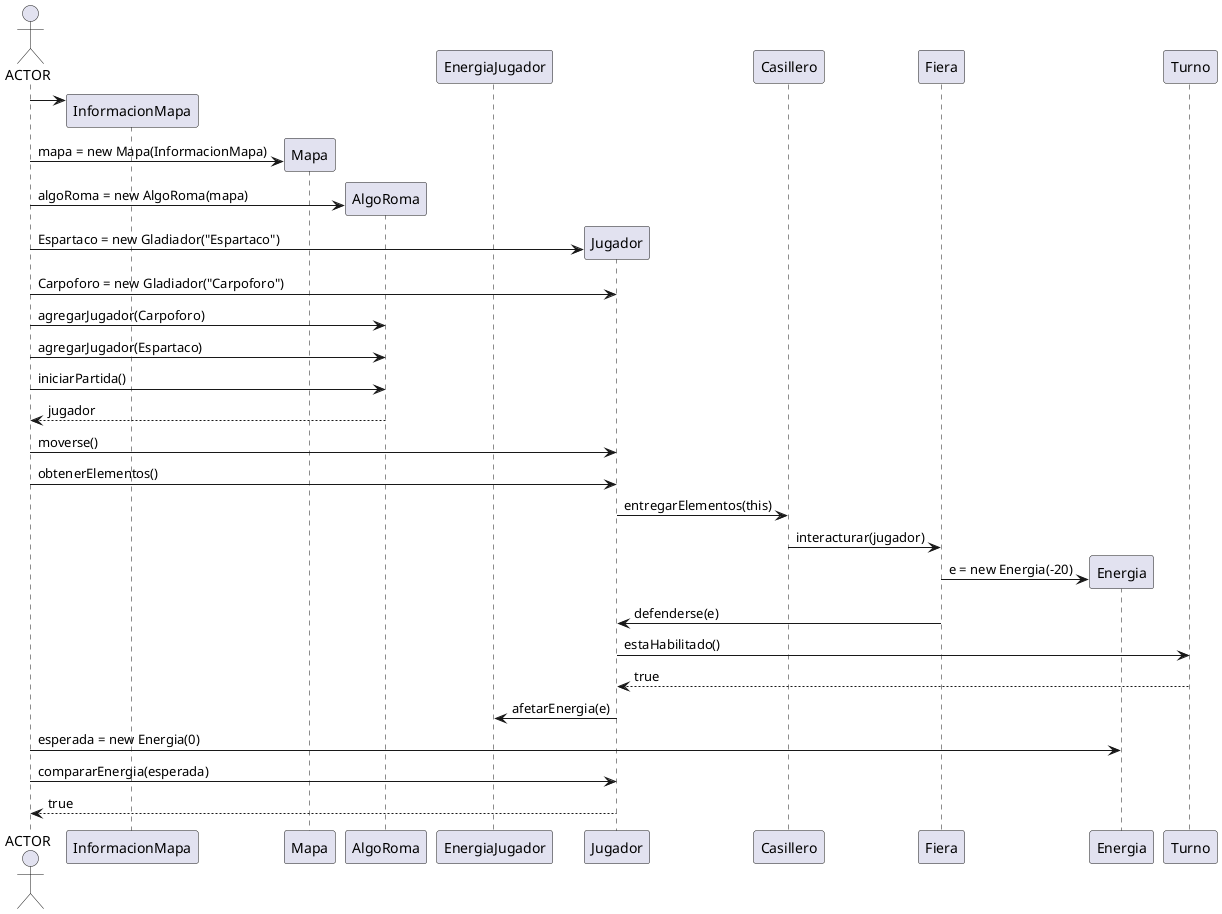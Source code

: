 @startuml

actor ACTOR
create InformacionMapa
ACTOR -> InformacionMapa
create Mapa
ACTOR -> Mapa: mapa = new Mapa(InformacionMapa)

Create AlgoRoma
ACTOR -> AlgoRoma: algoRoma = new AlgoRoma(mapa)


create EnergiaJugador
create Jugador
ACTOR -> Jugador: Espartaco = new Gladiador("Espartaco")
ACTOR -> Jugador: Carpoforo = new Gladiador("Carpoforo")

ACTOR -> AlgoRoma: agregarJugador(Carpoforo)
ACTOR -> AlgoRoma: agregarJugador(Espartaco)

ACTOR -> AlgoRoma: iniciarPartida()
AlgoRoma --> ACTOR: jugador

ACTOR -> Jugador: moverse()
ACTOR -> Jugador: obtenerElementos()

Jugador -> Casillero: entregarElementos(this)

Casillero -> Fiera: interacturar(jugador)

create Energia
Fiera -> Energia: e = new Energia(-20)
Fiera -> Jugador: defenderse(e)

Jugador -> Turno: estaHabilitado()
Turno --> Jugador: true

Jugador -> EnergiaJugador: afetarEnergia(e)

ACTOR -> Energia: esperada = new Energia(0)

ACTOR -> Jugador: compararEnergia(esperada)

Jugador --> ACTOR: true



@enduml